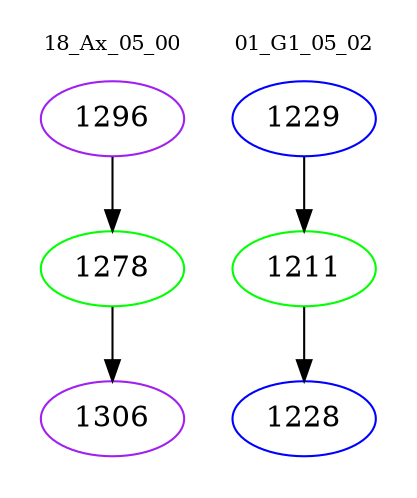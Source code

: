 digraph{
subgraph cluster_0 {
color = white
label = "18_Ax_05_00";
fontsize=10;
T0_1296 [label="1296", color="purple"]
T0_1296 -> T0_1278 [color="black"]
T0_1278 [label="1278", color="green"]
T0_1278 -> T0_1306 [color="black"]
T0_1306 [label="1306", color="purple"]
}
subgraph cluster_1 {
color = white
label = "01_G1_05_02";
fontsize=10;
T1_1229 [label="1229", color="blue"]
T1_1229 -> T1_1211 [color="black"]
T1_1211 [label="1211", color="green"]
T1_1211 -> T1_1228 [color="black"]
T1_1228 [label="1228", color="blue"]
}
}
